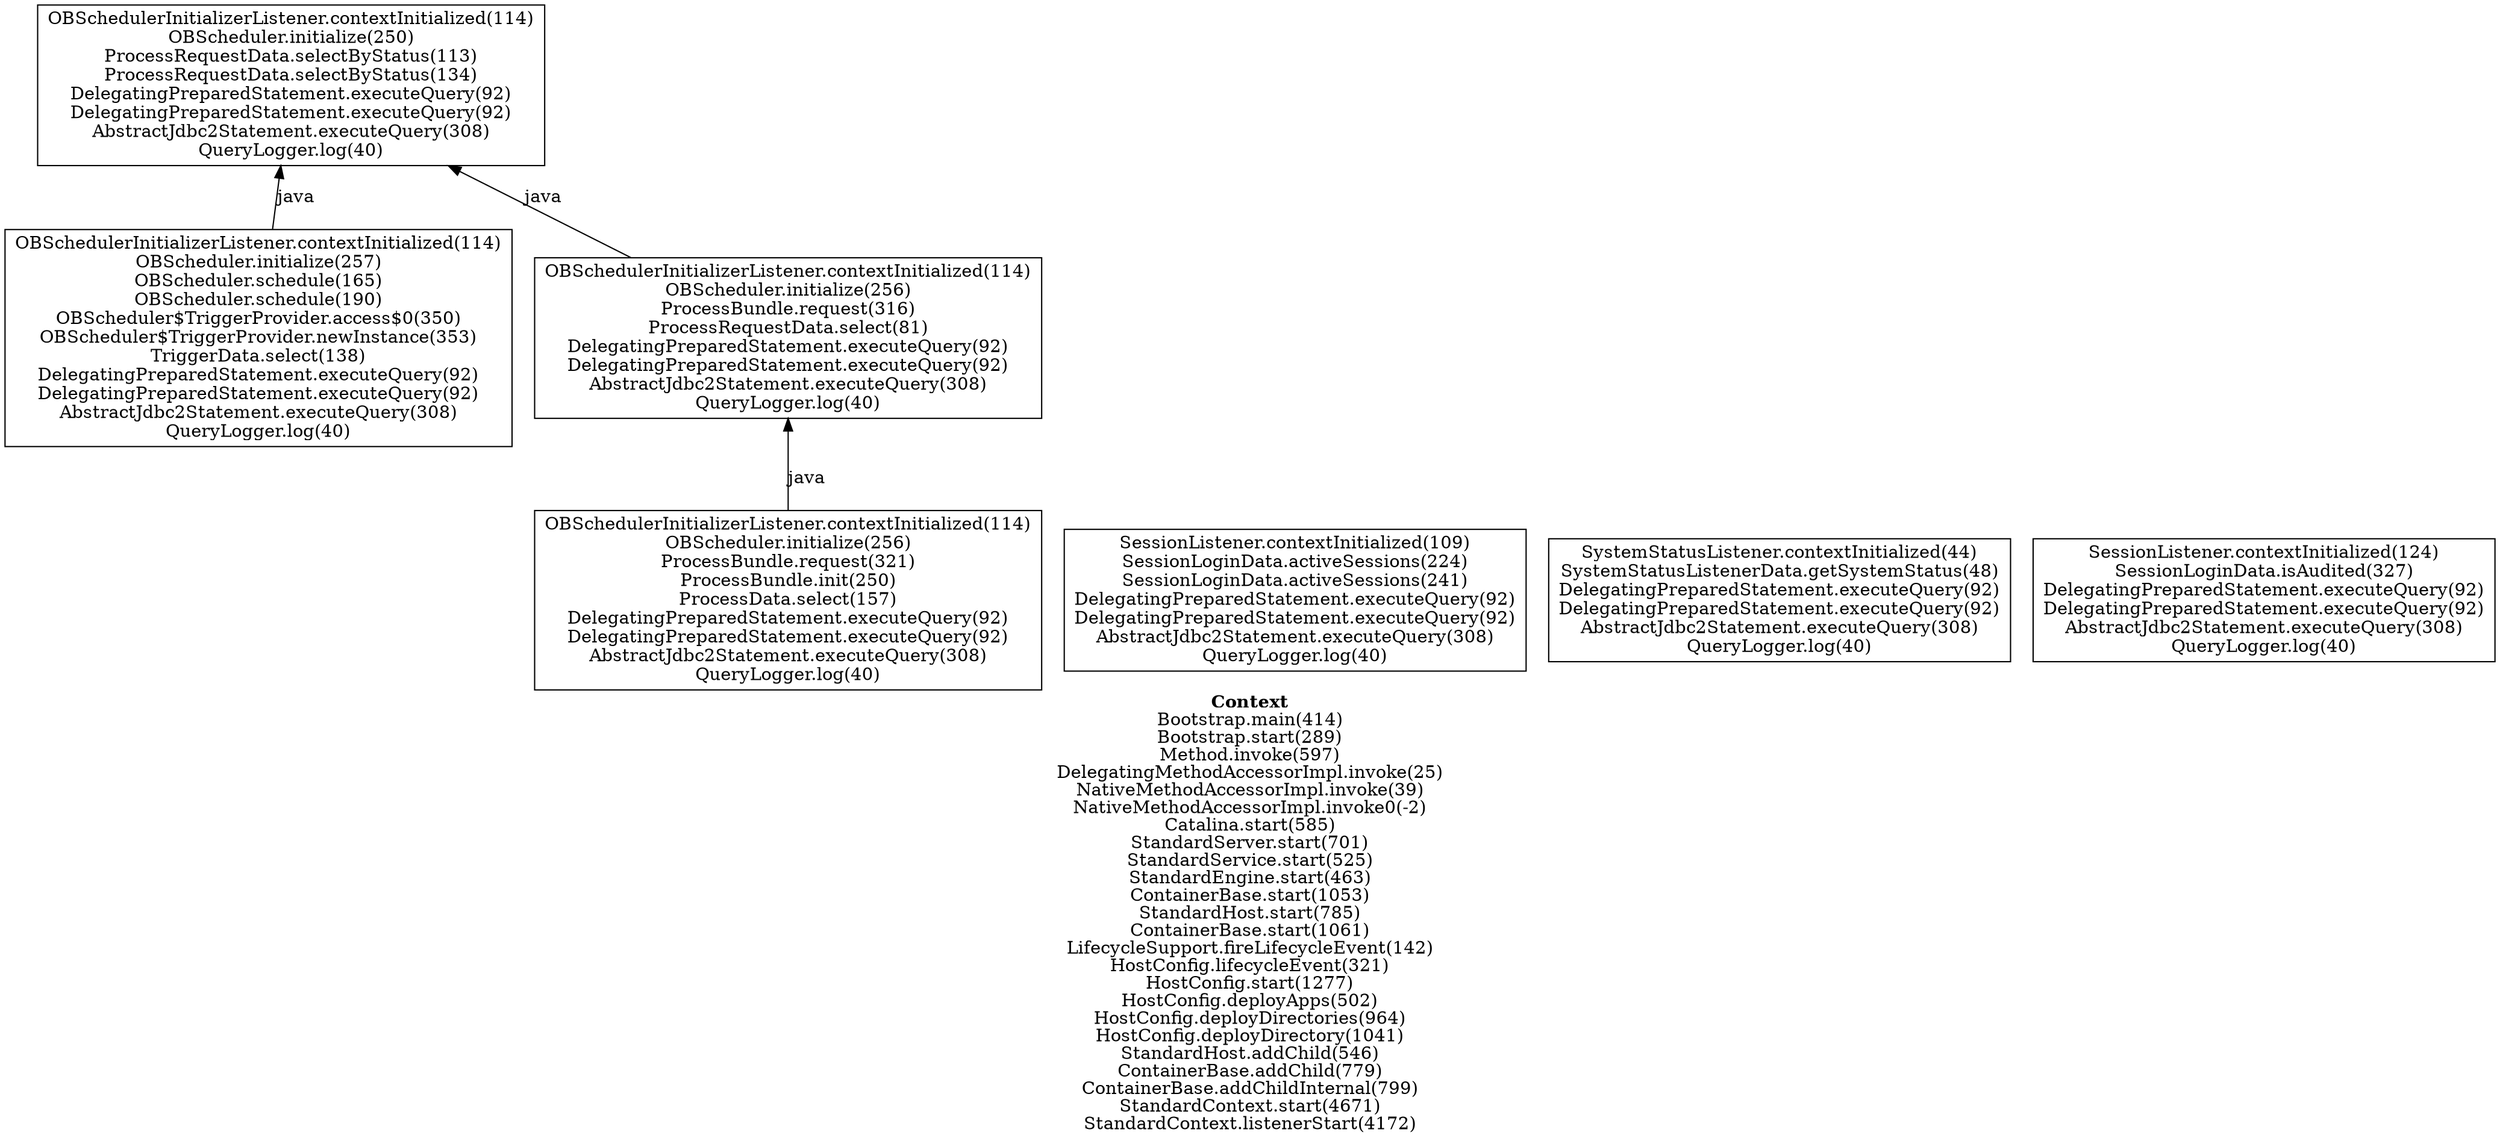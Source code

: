 digraph 14525019 { 
label=<<font face="Times-Bold">Context</font><br/>Bootstrap.main(414)<br/>Bootstrap.start(289)<br/>Method.invoke(597)<br/>DelegatingMethodAccessorImpl.invoke(25)<br/>NativeMethodAccessorImpl.invoke(39)<br/>NativeMethodAccessorImpl.invoke0(-2)<br/>Catalina.start(585)<br/>StandardServer.start(701)<br/>StandardService.start(525)<br/>StandardEngine.start(463)<br/>ContainerBase.start(1053)<br/>StandardHost.start(785)<br/>ContainerBase.start(1061)<br/>LifecycleSupport.fireLifecycleEvent(142)<br/>HostConfig.lifecycleEvent(321)<br/>HostConfig.start(1277)<br/>HostConfig.deployApps(502)<br/>HostConfig.deployDirectories(964)<br/>HostConfig.deployDirectory(1041)<br/>StandardHost.addChild(546)<br/>ContainerBase.addChild(779)<br/>ContainerBase.addChildInternal(799)<br/>StandardContext.start(4671)<br/>StandardContext.listenerStart(4172)>;rankdir=BT;
1 [label="OBSchedulerInitializerListener.contextInitialized(114)\nOBScheduler.initialize(256)\nProcessBundle.request(316)\nProcessRequestData.select(81)\nDelegatingPreparedStatement.executeQuery(92)\nDelegatingPreparedStatement.executeQuery(92)\nAbstractJdbc2Statement.executeQuery(308)\nQueryLogger.log(40)\n", shape=box];
2 [label="SessionListener.contextInitialized(109)\nSessionLoginData.activeSessions(224)\nSessionLoginData.activeSessions(241)\nDelegatingPreparedStatement.executeQuery(92)\nDelegatingPreparedStatement.executeQuery(92)\nAbstractJdbc2Statement.executeQuery(308)\nQueryLogger.log(40)\n", shape=box];
3 [label="OBSchedulerInitializerListener.contextInitialized(114)\nOBScheduler.initialize(250)\nProcessRequestData.selectByStatus(113)\nProcessRequestData.selectByStatus(134)\nDelegatingPreparedStatement.executeQuery(92)\nDelegatingPreparedStatement.executeQuery(92)\nAbstractJdbc2Statement.executeQuery(308)\nQueryLogger.log(40)\n", shape=box];
4 [label="SystemStatusListener.contextInitialized(44)\nSystemStatusListenerData.getSystemStatus(48)\nDelegatingPreparedStatement.executeQuery(92)\nDelegatingPreparedStatement.executeQuery(92)\nAbstractJdbc2Statement.executeQuery(308)\nQueryLogger.log(40)\n", shape=box];
5 [label="SessionListener.contextInitialized(124)\nSessionLoginData.isAudited(327)\nDelegatingPreparedStatement.executeQuery(92)\nDelegatingPreparedStatement.executeQuery(92)\nAbstractJdbc2Statement.executeQuery(308)\nQueryLogger.log(40)\n", shape=box];
6 [label="OBSchedulerInitializerListener.contextInitialized(114)\nOBScheduler.initialize(257)\nOBScheduler.schedule(165)\nOBScheduler.schedule(190)\nOBScheduler$TriggerProvider.access$0(350)\nOBScheduler$TriggerProvider.newInstance(353)\nTriggerData.select(138)\nDelegatingPreparedStatement.executeQuery(92)\nDelegatingPreparedStatement.executeQuery(92)\nAbstractJdbc2Statement.executeQuery(308)\nQueryLogger.log(40)\n", shape=box];
7 [label="OBSchedulerInitializerListener.contextInitialized(114)\nOBScheduler.initialize(256)\nProcessBundle.request(321)\nProcessBundle.init(250)\nProcessData.select(157)\nDelegatingPreparedStatement.executeQuery(92)\nDelegatingPreparedStatement.executeQuery(92)\nAbstractJdbc2Statement.executeQuery(308)\nQueryLogger.log(40)\n", shape=box];
1 -> 3 [label="java" color=black];
6 -> 3 [label="java" color=black];
7 -> 1 [label="java" color=black];
}

